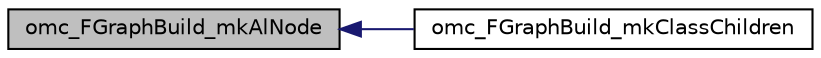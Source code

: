 digraph "omc_FGraphBuild_mkAlNode"
{
  edge [fontname="Helvetica",fontsize="10",labelfontname="Helvetica",labelfontsize="10"];
  node [fontname="Helvetica",fontsize="10",shape=record];
  rankdir="LR";
  Node46 [label="omc_FGraphBuild_mkAlNode",height=0.2,width=0.4,color="black", fillcolor="grey75", style="filled", fontcolor="black"];
  Node46 -> Node47 [dir="back",color="midnightblue",fontsize="10",style="solid",fontname="Helvetica"];
  Node47 [label="omc_FGraphBuild_mkClassChildren",height=0.2,width=0.4,color="black", fillcolor="white", style="filled",URL="$db/d67/_f_graph_build_8c.html#a113b188ca9feb75a438d400b18855e8d"];
}
